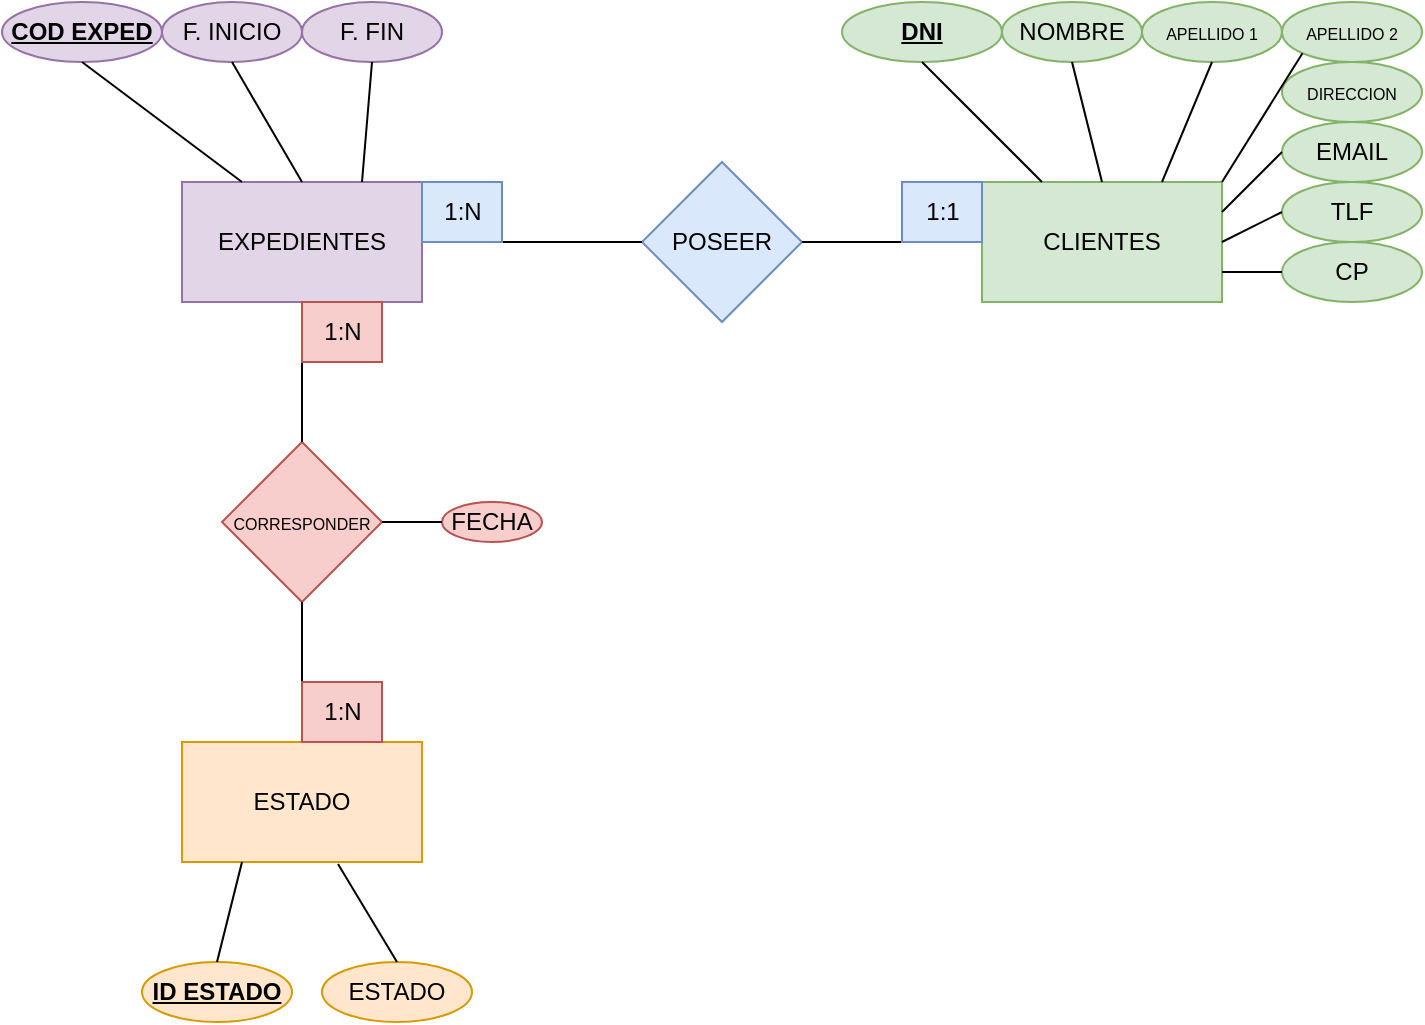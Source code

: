 <mxfile version="24.7.8">
  <diagram id="R2lEEEUBdFMjLlhIrx00" name="Page-1">
    <mxGraphModel dx="880" dy="532" grid="1" gridSize="10" guides="1" tooltips="1" connect="1" arrows="1" fold="1" page="1" pageScale="1" pageWidth="850" pageHeight="1100" math="0" shadow="0" extFonts="Permanent Marker^https://fonts.googleapis.com/css?family=Permanent+Marker">
      <root>
        <mxCell id="0" />
        <mxCell id="1" parent="0" />
        <mxCell id="xSHLqpjOBK7LojMVqEDv-1" value="EXPEDIENTES" style="rounded=0;whiteSpace=wrap;html=1;fillColor=#e1d5e7;strokeColor=#9673a6;" vertex="1" parent="1">
          <mxGeometry x="120" y="260" width="120" height="60" as="geometry" />
        </mxCell>
        <mxCell id="xSHLqpjOBK7LojMVqEDv-2" value="CLIENTES" style="rounded=0;whiteSpace=wrap;html=1;fillColor=#d5e8d4;strokeColor=#82b366;" vertex="1" parent="1">
          <mxGeometry x="520" y="260" width="120" height="60" as="geometry" />
        </mxCell>
        <mxCell id="xSHLqpjOBK7LojMVqEDv-3" value="POSEER" style="rhombus;whiteSpace=wrap;html=1;fillColor=#dae8fc;strokeColor=#6c8ebf;" vertex="1" parent="1">
          <mxGeometry x="350" y="250" width="80" height="80" as="geometry" />
        </mxCell>
        <mxCell id="xSHLqpjOBK7LojMVqEDv-4" value="" style="endArrow=none;html=1;rounded=0;exitX=1;exitY=0.5;exitDx=0;exitDy=0;entryX=0;entryY=0.5;entryDx=0;entryDy=0;" edge="1" parent="1" source="xSHLqpjOBK7LojMVqEDv-3" target="xSHLqpjOBK7LojMVqEDv-2">
          <mxGeometry width="50" height="50" relative="1" as="geometry">
            <mxPoint x="440" y="320" as="sourcePoint" />
            <mxPoint x="490" y="270" as="targetPoint" />
          </mxGeometry>
        </mxCell>
        <mxCell id="xSHLqpjOBK7LojMVqEDv-5" value="" style="endArrow=none;html=1;rounded=0;exitX=1;exitY=0.5;exitDx=0;exitDy=0;entryX=0;entryY=0.5;entryDx=0;entryDy=0;" edge="1" parent="1" source="xSHLqpjOBK7LojMVqEDv-1" target="xSHLqpjOBK7LojMVqEDv-3">
          <mxGeometry width="50" height="50" relative="1" as="geometry">
            <mxPoint x="440" y="320" as="sourcePoint" />
            <mxPoint x="490" y="270" as="targetPoint" />
          </mxGeometry>
        </mxCell>
        <mxCell id="xSHLqpjOBK7LojMVqEDv-6" value="1:N" style="text;html=1;align=center;verticalAlign=middle;resizable=0;points=[];autosize=1;strokeColor=#6c8ebf;fillColor=#dae8fc;" vertex="1" parent="1">
          <mxGeometry x="240" y="260" width="40" height="30" as="geometry" />
        </mxCell>
        <mxCell id="xSHLqpjOBK7LojMVqEDv-7" value="1:1" style="text;html=1;align=center;verticalAlign=middle;resizable=0;points=[];autosize=1;strokeColor=#6c8ebf;fillColor=#dae8fc;" vertex="1" parent="1">
          <mxGeometry x="480" y="260" width="40" height="30" as="geometry" />
        </mxCell>
        <mxCell id="xSHLqpjOBK7LojMVqEDv-8" value="ESTADO" style="rounded=0;whiteSpace=wrap;html=1;fillColor=#ffe6cc;strokeColor=#d79b00;" vertex="1" parent="1">
          <mxGeometry x="120" y="540" width="120" height="60" as="geometry" />
        </mxCell>
        <mxCell id="xSHLqpjOBK7LojMVqEDv-9" value="&lt;font style=&quot;font-size: 8px;&quot;&gt;CORRESPONDER&lt;/font&gt;" style="rhombus;whiteSpace=wrap;html=1;fillColor=#f8cecc;strokeColor=#b85450;" vertex="1" parent="1">
          <mxGeometry x="140" y="390" width="80" height="80" as="geometry" />
        </mxCell>
        <mxCell id="xSHLqpjOBK7LojMVqEDv-10" value="" style="endArrow=none;html=1;rounded=0;exitX=0.5;exitY=0;exitDx=0;exitDy=0;entryX=0.5;entryY=1;entryDx=0;entryDy=0;" edge="1" parent="1" source="xSHLqpjOBK7LojMVqEDv-9" target="xSHLqpjOBK7LojMVqEDv-1">
          <mxGeometry width="50" height="50" relative="1" as="geometry">
            <mxPoint x="440" y="430" as="sourcePoint" />
            <mxPoint x="490" y="380" as="targetPoint" />
          </mxGeometry>
        </mxCell>
        <mxCell id="xSHLqpjOBK7LojMVqEDv-11" value="" style="endArrow=none;html=1;rounded=0;exitX=0.5;exitY=0;exitDx=0;exitDy=0;" edge="1" parent="1" source="xSHLqpjOBK7LojMVqEDv-8" target="xSHLqpjOBK7LojMVqEDv-9">
          <mxGeometry width="50" height="50" relative="1" as="geometry">
            <mxPoint x="440" y="430" as="sourcePoint" />
            <mxPoint x="490" y="380" as="targetPoint" />
          </mxGeometry>
        </mxCell>
        <mxCell id="xSHLqpjOBK7LojMVqEDv-12" value="1:N" style="text;html=1;align=center;verticalAlign=middle;resizable=0;points=[];autosize=1;strokeColor=#b85450;fillColor=#f8cecc;" vertex="1" parent="1">
          <mxGeometry x="180" y="510" width="40" height="30" as="geometry" />
        </mxCell>
        <mxCell id="xSHLqpjOBK7LojMVqEDv-13" value="1:N" style="text;html=1;align=center;verticalAlign=middle;resizable=0;points=[];autosize=1;strokeColor=#b85450;fillColor=#f8cecc;" vertex="1" parent="1">
          <mxGeometry x="180" y="320" width="40" height="30" as="geometry" />
        </mxCell>
        <mxCell id="xSHLqpjOBK7LojMVqEDv-14" value="FECHA" style="ellipse;whiteSpace=wrap;html=1;fillColor=#f8cecc;strokeColor=#b85450;" vertex="1" parent="1">
          <mxGeometry x="250" y="420" width="50" height="20" as="geometry" />
        </mxCell>
        <mxCell id="xSHLqpjOBK7LojMVqEDv-15" value="" style="endArrow=none;html=1;rounded=0;exitX=1;exitY=0.5;exitDx=0;exitDy=0;entryX=0;entryY=0.5;entryDx=0;entryDy=0;" edge="1" parent="1" source="xSHLqpjOBK7LojMVqEDv-9" target="xSHLqpjOBK7LojMVqEDv-14">
          <mxGeometry width="50" height="50" relative="1" as="geometry">
            <mxPoint x="440" y="430" as="sourcePoint" />
            <mxPoint x="490" y="380" as="targetPoint" />
          </mxGeometry>
        </mxCell>
        <mxCell id="xSHLqpjOBK7LojMVqEDv-16" value="&lt;u style=&quot;&quot;&gt;&lt;b&gt;ID ESTADO&lt;/b&gt;&lt;/u&gt;" style="ellipse;whiteSpace=wrap;html=1;fillColor=#ffe6cc;strokeColor=#d79b00;" vertex="1" parent="1">
          <mxGeometry x="100" y="650" width="75" height="30" as="geometry" />
        </mxCell>
        <mxCell id="xSHLqpjOBK7LojMVqEDv-17" value="ESTADO" style="ellipse;whiteSpace=wrap;html=1;fillColor=#ffe6cc;strokeColor=#d79b00;" vertex="1" parent="1">
          <mxGeometry x="190" y="650" width="75" height="30" as="geometry" />
        </mxCell>
        <mxCell id="xSHLqpjOBK7LojMVqEDv-18" value="" style="endArrow=none;html=1;rounded=0;exitX=0.5;exitY=0;exitDx=0;exitDy=0;entryX=0.65;entryY=1.017;entryDx=0;entryDy=0;entryPerimeter=0;" edge="1" parent="1" source="xSHLqpjOBK7LojMVqEDv-17" target="xSHLqpjOBK7LojMVqEDv-8">
          <mxGeometry width="50" height="50" relative="1" as="geometry">
            <mxPoint x="440" y="630" as="sourcePoint" />
            <mxPoint x="490" y="580" as="targetPoint" />
          </mxGeometry>
        </mxCell>
        <mxCell id="xSHLqpjOBK7LojMVqEDv-19" value="" style="endArrow=none;html=1;rounded=0;exitX=0.5;exitY=0;exitDx=0;exitDy=0;entryX=0.25;entryY=1;entryDx=0;entryDy=0;" edge="1" parent="1" source="xSHLqpjOBK7LojMVqEDv-16" target="xSHLqpjOBK7LojMVqEDv-8">
          <mxGeometry width="50" height="50" relative="1" as="geometry">
            <mxPoint x="440" y="630" as="sourcePoint" />
            <mxPoint x="490" y="580" as="targetPoint" />
          </mxGeometry>
        </mxCell>
        <mxCell id="xSHLqpjOBK7LojMVqEDv-20" value="&lt;b&gt;&lt;u&gt;COD EXPED&lt;/u&gt;&lt;/b&gt;" style="ellipse;whiteSpace=wrap;html=1;fillColor=#e1d5e7;strokeColor=#9673a6;" vertex="1" parent="1">
          <mxGeometry x="30" y="170" width="80" height="30" as="geometry" />
        </mxCell>
        <mxCell id="xSHLqpjOBK7LojMVqEDv-21" value="&lt;b&gt;&lt;u&gt;DNI&lt;/u&gt;&lt;/b&gt;" style="ellipse;whiteSpace=wrap;html=1;fillColor=#d5e8d4;strokeColor=#82b366;" vertex="1" parent="1">
          <mxGeometry x="450" y="170" width="80" height="30" as="geometry" />
        </mxCell>
        <mxCell id="xSHLqpjOBK7LojMVqEDv-22" value="F. INICIO" style="ellipse;whiteSpace=wrap;html=1;fillColor=#e1d5e7;strokeColor=#9673a6;" vertex="1" parent="1">
          <mxGeometry x="110" y="170" width="70" height="30" as="geometry" />
        </mxCell>
        <mxCell id="xSHLqpjOBK7LojMVqEDv-23" value="F. FIN" style="ellipse;whiteSpace=wrap;html=1;fillColor=#e1d5e7;strokeColor=#9673a6;" vertex="1" parent="1">
          <mxGeometry x="180" y="170" width="70" height="30" as="geometry" />
        </mxCell>
        <mxCell id="xSHLqpjOBK7LojMVqEDv-24" value="NOMBRE" style="ellipse;whiteSpace=wrap;html=1;fillColor=#d5e8d4;strokeColor=#82b366;" vertex="1" parent="1">
          <mxGeometry x="530" y="170" width="70" height="30" as="geometry" />
        </mxCell>
        <mxCell id="xSHLqpjOBK7LojMVqEDv-25" value="&lt;font style=&quot;font-size: 8px;&quot;&gt;APELLIDO 1&lt;/font&gt;" style="ellipse;whiteSpace=wrap;html=1;fillColor=#d5e8d4;strokeColor=#82b366;" vertex="1" parent="1">
          <mxGeometry x="600" y="170" width="70" height="30" as="geometry" />
        </mxCell>
        <mxCell id="xSHLqpjOBK7LojMVqEDv-26" value="&lt;font style=&quot;font-size: 8px;&quot;&gt;APELLIDO 2&lt;/font&gt;" style="ellipse;whiteSpace=wrap;html=1;fillColor=#d5e8d4;strokeColor=#82b366;" vertex="1" parent="1">
          <mxGeometry x="670" y="170" width="70" height="30" as="geometry" />
        </mxCell>
        <mxCell id="xSHLqpjOBK7LojMVqEDv-27" value="&lt;font style=&quot;font-size: 8px;&quot;&gt;DIRECCION&lt;/font&gt;" style="ellipse;whiteSpace=wrap;html=1;fillColor=#d5e8d4;strokeColor=#82b366;" vertex="1" parent="1">
          <mxGeometry x="670" y="200" width="70" height="30" as="geometry" />
        </mxCell>
        <mxCell id="xSHLqpjOBK7LojMVqEDv-28" value="EMAIL" style="ellipse;whiteSpace=wrap;html=1;fillColor=#d5e8d4;strokeColor=#82b366;" vertex="1" parent="1">
          <mxGeometry x="670" y="230" width="70" height="30" as="geometry" />
        </mxCell>
        <mxCell id="xSHLqpjOBK7LojMVqEDv-29" value="TLF" style="ellipse;whiteSpace=wrap;html=1;fillColor=#d5e8d4;strokeColor=#82b366;" vertex="1" parent="1">
          <mxGeometry x="670" y="260" width="70" height="30" as="geometry" />
        </mxCell>
        <mxCell id="xSHLqpjOBK7LojMVqEDv-30" value="CP" style="ellipse;whiteSpace=wrap;html=1;fillColor=#d5e8d4;strokeColor=#82b366;" vertex="1" parent="1">
          <mxGeometry x="670" y="290" width="70" height="30" as="geometry" />
        </mxCell>
        <mxCell id="xSHLqpjOBK7LojMVqEDv-31" value="" style="endArrow=none;html=1;rounded=0;entryX=0.5;entryY=1;entryDx=0;entryDy=0;exitX=0.25;exitY=0;exitDx=0;exitDy=0;" edge="1" parent="1" source="xSHLqpjOBK7LojMVqEDv-1" target="xSHLqpjOBK7LojMVqEDv-20">
          <mxGeometry width="50" height="50" relative="1" as="geometry">
            <mxPoint x="440" y="450" as="sourcePoint" />
            <mxPoint x="490" y="400" as="targetPoint" />
          </mxGeometry>
        </mxCell>
        <mxCell id="xSHLqpjOBK7LojMVqEDv-32" value="" style="endArrow=none;html=1;rounded=0;entryX=0.5;entryY=1;entryDx=0;entryDy=0;exitX=0.5;exitY=0;exitDx=0;exitDy=0;" edge="1" parent="1" source="xSHLqpjOBK7LojMVqEDv-1" target="xSHLqpjOBK7LojMVqEDv-22">
          <mxGeometry width="50" height="50" relative="1" as="geometry">
            <mxPoint x="440" y="450" as="sourcePoint" />
            <mxPoint x="490" y="400" as="targetPoint" />
          </mxGeometry>
        </mxCell>
        <mxCell id="xSHLqpjOBK7LojMVqEDv-33" value="" style="endArrow=none;html=1;rounded=0;entryX=0.5;entryY=1;entryDx=0;entryDy=0;exitX=0.75;exitY=0;exitDx=0;exitDy=0;" edge="1" parent="1" source="xSHLqpjOBK7LojMVqEDv-1" target="xSHLqpjOBK7LojMVqEDv-23">
          <mxGeometry width="50" height="50" relative="1" as="geometry">
            <mxPoint x="440" y="450" as="sourcePoint" />
            <mxPoint x="490" y="400" as="targetPoint" />
          </mxGeometry>
        </mxCell>
        <mxCell id="xSHLqpjOBK7LojMVqEDv-34" value="" style="endArrow=none;html=1;rounded=0;entryX=0;entryY=0.5;entryDx=0;entryDy=0;exitX=1;exitY=0.75;exitDx=0;exitDy=0;" edge="1" parent="1" source="xSHLqpjOBK7LojMVqEDv-2" target="xSHLqpjOBK7LojMVqEDv-30">
          <mxGeometry width="50" height="50" relative="1" as="geometry">
            <mxPoint x="440" y="450" as="sourcePoint" />
            <mxPoint x="490" y="400" as="targetPoint" />
          </mxGeometry>
        </mxCell>
        <mxCell id="xSHLqpjOBK7LojMVqEDv-35" value="" style="endArrow=none;html=1;rounded=0;entryX=0;entryY=0.5;entryDx=0;entryDy=0;exitX=1;exitY=0.5;exitDx=0;exitDy=0;" edge="1" parent="1" source="xSHLqpjOBK7LojMVqEDv-2" target="xSHLqpjOBK7LojMVqEDv-29">
          <mxGeometry width="50" height="50" relative="1" as="geometry">
            <mxPoint x="440" y="450" as="sourcePoint" />
            <mxPoint x="490" y="400" as="targetPoint" />
          </mxGeometry>
        </mxCell>
        <mxCell id="xSHLqpjOBK7LojMVqEDv-36" value="" style="endArrow=none;html=1;rounded=0;entryX=0;entryY=0.5;entryDx=0;entryDy=0;exitX=1;exitY=0.25;exitDx=0;exitDy=0;" edge="1" parent="1" source="xSHLqpjOBK7LojMVqEDv-2" target="xSHLqpjOBK7LojMVqEDv-28">
          <mxGeometry width="50" height="50" relative="1" as="geometry">
            <mxPoint x="440" y="450" as="sourcePoint" />
            <mxPoint x="490" y="400" as="targetPoint" />
          </mxGeometry>
        </mxCell>
        <mxCell id="xSHLqpjOBK7LojMVqEDv-37" value="" style="endArrow=none;html=1;rounded=0;entryX=0;entryY=1;entryDx=0;entryDy=0;exitX=1;exitY=0;exitDx=0;exitDy=0;" edge="1" parent="1" source="xSHLqpjOBK7LojMVqEDv-2" target="xSHLqpjOBK7LojMVqEDv-26">
          <mxGeometry width="50" height="50" relative="1" as="geometry">
            <mxPoint x="440" y="450" as="sourcePoint" />
            <mxPoint x="490" y="400" as="targetPoint" />
          </mxGeometry>
        </mxCell>
        <mxCell id="xSHLqpjOBK7LojMVqEDv-38" value="" style="endArrow=none;html=1;rounded=0;entryX=0.5;entryY=1;entryDx=0;entryDy=0;exitX=0.75;exitY=0;exitDx=0;exitDy=0;" edge="1" parent="1" source="xSHLqpjOBK7LojMVqEDv-2" target="xSHLqpjOBK7LojMVqEDv-25">
          <mxGeometry width="50" height="50" relative="1" as="geometry">
            <mxPoint x="440" y="450" as="sourcePoint" />
            <mxPoint x="490" y="400" as="targetPoint" />
          </mxGeometry>
        </mxCell>
        <mxCell id="xSHLqpjOBK7LojMVqEDv-39" value="" style="endArrow=none;html=1;rounded=0;entryX=0.5;entryY=1;entryDx=0;entryDy=0;exitX=0.5;exitY=0;exitDx=0;exitDy=0;" edge="1" parent="1" source="xSHLqpjOBK7LojMVqEDv-2" target="xSHLqpjOBK7LojMVqEDv-24">
          <mxGeometry width="50" height="50" relative="1" as="geometry">
            <mxPoint x="440" y="450" as="sourcePoint" />
            <mxPoint x="490" y="400" as="targetPoint" />
          </mxGeometry>
        </mxCell>
        <mxCell id="xSHLqpjOBK7LojMVqEDv-40" value="" style="endArrow=none;html=1;rounded=0;entryX=0.5;entryY=1;entryDx=0;entryDy=0;exitX=0.25;exitY=0;exitDx=0;exitDy=0;" edge="1" parent="1" source="xSHLqpjOBK7LojMVqEDv-2" target="xSHLqpjOBK7LojMVqEDv-21">
          <mxGeometry width="50" height="50" relative="1" as="geometry">
            <mxPoint x="440" y="450" as="sourcePoint" />
            <mxPoint x="490" y="400" as="targetPoint" />
          </mxGeometry>
        </mxCell>
      </root>
    </mxGraphModel>
  </diagram>
</mxfile>
